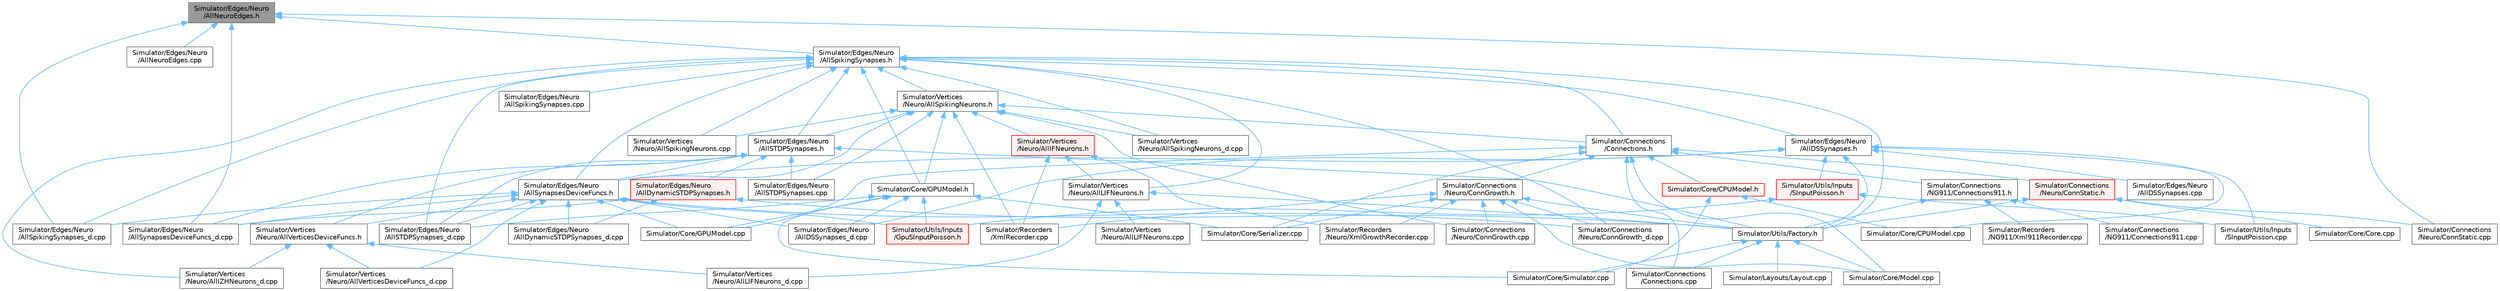 digraph "Simulator/Edges/Neuro/AllNeuroEdges.h"
{
 // LATEX_PDF_SIZE
  bgcolor="transparent";
  edge [fontname=Helvetica,fontsize=10,labelfontname=Helvetica,labelfontsize=10];
  node [fontname=Helvetica,fontsize=10,shape=box,height=0.2,width=0.4];
  Node1 [id="Node000001",label="Simulator/Edges/Neuro\l/AllNeuroEdges.h",height=0.2,width=0.4,color="gray40", fillcolor="grey60", style="filled", fontcolor="black",tooltip="A container of all edge data."];
  Node1 -> Node2 [id="edge1_Node000001_Node000002",dir="back",color="steelblue1",style="solid",tooltip=" "];
  Node2 [id="Node000002",label="Simulator/Connections\l/Neuro/ConnStatic.cpp",height=0.2,width=0.4,color="grey40", fillcolor="white", style="filled",URL="$_conn_static_8cpp.html",tooltip="The model of the small world network."];
  Node1 -> Node3 [id="edge2_Node000001_Node000003",dir="back",color="steelblue1",style="solid",tooltip=" "];
  Node3 [id="Node000003",label="Simulator/Edges/Neuro\l/AllNeuroEdges.cpp",height=0.2,width=0.4,color="grey40", fillcolor="white", style="filled",URL="$_all_neuro_edges_8cpp.html",tooltip=" "];
  Node1 -> Node4 [id="edge3_Node000001_Node000004",dir="back",color="steelblue1",style="solid",tooltip=" "];
  Node4 [id="Node000004",label="Simulator/Edges/Neuro\l/AllSpikingSynapses.h",height=0.2,width=0.4,color="grey40", fillcolor="white", style="filled",URL="$_all_spiking_synapses_8h.html",tooltip="A container of all spiking synapse data."];
  Node4 -> Node5 [id="edge4_Node000004_Node000005",dir="back",color="steelblue1",style="solid",tooltip=" "];
  Node5 [id="Node000005",label="Simulator/Connections\l/Connections.h",height=0.2,width=0.4,color="grey40", fillcolor="white", style="filled",URL="$_connections_8h.html",tooltip="The base class of all connections classes."];
  Node5 -> Node6 [id="edge5_Node000005_Node000006",dir="back",color="steelblue1",style="solid",tooltip=" "];
  Node6 [id="Node000006",label="Simulator/Connections\l/Connections.cpp",height=0.2,width=0.4,color="grey40", fillcolor="white", style="filled",URL="$_connections_8cpp.html",tooltip="Methods for creating and updating connections."];
  Node5 -> Node7 [id="edge6_Node000005_Node000007",dir="back",color="steelblue1",style="solid",tooltip=" "];
  Node7 [id="Node000007",label="Simulator/Connections\l/NG911/Connections911.h",height=0.2,width=0.4,color="grey40", fillcolor="white", style="filled",URL="$_connections911_8h.html",tooltip="The model of the static network."];
  Node7 -> Node8 [id="edge7_Node000007_Node000008",dir="back",color="steelblue1",style="solid",tooltip=" "];
  Node8 [id="Node000008",label="Simulator/Connections\l/NG911/Connections911.cpp",height=0.2,width=0.4,color="grey40", fillcolor="white", style="filled",URL="$_connections911_8cpp.html",tooltip="The model of the static network."];
  Node7 -> Node9 [id="edge8_Node000007_Node000009",dir="back",color="steelblue1",style="solid",tooltip=" "];
  Node9 [id="Node000009",label="Simulator/Recorders\l/NG911/Xml911Recorder.cpp",height=0.2,width=0.4,color="grey40", fillcolor="white", style="filled",URL="$_xml911_recorder_8cpp.html",tooltip="Header file for Xml911Recorder.h."];
  Node7 -> Node10 [id="edge9_Node000007_Node000010",dir="back",color="steelblue1",style="solid",tooltip=" "];
  Node10 [id="Node000010",label="Simulator/Utils/Factory.h",height=0.2,width=0.4,color="grey40", fillcolor="white", style="filled",URL="$_factory_8h.html",tooltip="A factory template for creating factory class for any subsystem that requires a factory to create a (..."];
  Node10 -> Node6 [id="edge10_Node000010_Node000006",dir="back",color="steelblue1",style="solid",tooltip=" "];
  Node10 -> Node11 [id="edge11_Node000010_Node000011",dir="back",color="steelblue1",style="solid",tooltip=" "];
  Node11 [id="Node000011",label="Simulator/Core/Model.cpp",height=0.2,width=0.4,color="grey40", fillcolor="white", style="filled",URL="$_model_8cpp.html",tooltip="Implementation of Model for the graph-based networks."];
  Node10 -> Node12 [id="edge12_Node000010_Node000012",dir="back",color="steelblue1",style="solid",tooltip=" "];
  Node12 [id="Node000012",label="Simulator/Core/Simulator.cpp",height=0.2,width=0.4,color="grey40", fillcolor="white", style="filled",URL="$_simulator_8cpp.html",tooltip="Platform independent base class for the Brain Grid simulator. Simulator is a singleton class (a class..."];
  Node10 -> Node13 [id="edge13_Node000010_Node000013",dir="back",color="steelblue1",style="solid",tooltip=" "];
  Node13 [id="Node000013",label="Simulator/Layouts/Layout.cpp",height=0.2,width=0.4,color="grey40", fillcolor="white", style="filled",URL="$_layout_8cpp.html",tooltip="The Layout class defines the layout of neurons in neural networks."];
  Node5 -> Node14 [id="edge14_Node000005_Node000014",dir="back",color="steelblue1",style="solid",tooltip=" "];
  Node14 [id="Node000014",label="Simulator/Connections\l/Neuro/ConnGrowth.h",height=0.2,width=0.4,color="grey40", fillcolor="white", style="filled",URL="$_conn_growth_8h.html",tooltip="The model of the activity-dependent neurite outgrowth."];
  Node14 -> Node15 [id="edge15_Node000014_Node000015",dir="back",color="steelblue1",style="solid",tooltip=" "];
  Node15 [id="Node000015",label="Simulator/Connections\l/Neuro/ConnGrowth.cpp",height=0.2,width=0.4,color="grey40", fillcolor="white", style="filled",URL="$_conn_growth_8cpp.html",tooltip="The model of the activity-dependent neurite outgrowth."];
  Node14 -> Node16 [id="edge16_Node000014_Node000016",dir="back",color="steelblue1",style="solid",tooltip=" "];
  Node16 [id="Node000016",label="Simulator/Connections\l/Neuro/ConnGrowth_d.cpp",height=0.2,width=0.4,color="grey40", fillcolor="white", style="filled",URL="$_conn_growth__d_8cpp.html",tooltip="Update the weights of the Synapses in the simulation."];
  Node14 -> Node11 [id="edge17_Node000014_Node000011",dir="back",color="steelblue1",style="solid",tooltip=" "];
  Node14 -> Node17 [id="edge18_Node000014_Node000017",dir="back",color="steelblue1",style="solid",tooltip=" "];
  Node17 [id="Node000017",label="Simulator/Core/Serializer.cpp",height=0.2,width=0.4,color="grey40", fillcolor="white", style="filled",URL="$_serializer_8cpp.html",tooltip="Handles implementation details of serialization and deserialization of synapses."];
  Node14 -> Node18 [id="edge19_Node000014_Node000018",dir="back",color="steelblue1",style="solid",tooltip=" "];
  Node18 [id="Node000018",label="Simulator/Recorders\l/Neuro/XmlGrowthRecorder.cpp",height=0.2,width=0.4,color="grey40", fillcolor="white", style="filled",URL="$_xml_growth_recorder_8cpp.html",tooltip="An implementation for recording spikes history in an XML file for growth simulations."];
  Node14 -> Node19 [id="edge20_Node000014_Node000019",dir="back",color="steelblue1",style="solid",tooltip=" "];
  Node19 [id="Node000019",label="Simulator/Recorders\l/XmlRecorder.cpp",height=0.2,width=0.4,color="grey40", fillcolor="white", style="filled",URL="$_xml_recorder_8cpp.html",tooltip="An implementation for recording spikes history on xml file."];
  Node14 -> Node10 [id="edge21_Node000014_Node000010",dir="back",color="steelblue1",style="solid",tooltip=" "];
  Node5 -> Node20 [id="edge22_Node000005_Node000020",dir="back",color="steelblue1",style="solid",tooltip=" "];
  Node20 [id="Node000020",label="Simulator/Connections\l/Neuro/ConnStatic.h",height=0.2,width=0.4,color="red", fillcolor="#FFF0F0", style="filled",URL="$_conn_static_8h.html",tooltip="The model of the small world network."];
  Node20 -> Node2 [id="edge23_Node000020_Node000002",dir="back",color="steelblue1",style="solid",tooltip=" "];
  Node20 -> Node21 [id="edge24_Node000020_Node000021",dir="back",color="steelblue1",style="solid",tooltip=" "];
  Node21 [id="Node000021",label="Simulator/Core/Core.cpp",height=0.2,width=0.4,color="grey40", fillcolor="white", style="filled",URL="$_core_8cpp.html",tooltip="Orchestrates most functionality in the simulation."];
  Node20 -> Node10 [id="edge25_Node000020_Node000010",dir="back",color="steelblue1",style="solid",tooltip=" "];
  Node5 -> Node23 [id="edge26_Node000005_Node000023",dir="back",color="steelblue1",style="solid",tooltip=" "];
  Node23 [id="Node000023",label="Simulator/Core/CPUModel.h",height=0.2,width=0.4,color="red", fillcolor="#FFF0F0", style="filled",URL="$_c_p_u_model_8h.html",tooltip="Implementation of Model for execution on CPU (single core)."];
  Node23 -> Node24 [id="edge27_Node000023_Node000024",dir="back",color="steelblue1",style="solid",tooltip=" "];
  Node24 [id="Node000024",label="Simulator/Core/CPUModel.cpp",height=0.2,width=0.4,color="grey40", fillcolor="white", style="filled",URL="$_c_p_u_model_8cpp.html",tooltip="Implementation of Model for graph-based networks."];
  Node23 -> Node12 [id="edge28_Node000023_Node000012",dir="back",color="steelblue1",style="solid",tooltip=" "];
  Node5 -> Node26 [id="edge29_Node000005_Node000026",dir="back",color="steelblue1",style="solid",tooltip=" "];
  Node26 [id="Node000026",label="Simulator/Core/GPUModel.cpp",height=0.2,width=0.4,color="grey40", fillcolor="white", style="filled",URL="$_g_p_u_model_8cpp.html",tooltip="Implementation of Model for the spiking neural networks."];
  Node5 -> Node11 [id="edge30_Node000005_Node000011",dir="back",color="steelblue1",style="solid",tooltip=" "];
  Node5 -> Node17 [id="edge31_Node000005_Node000017",dir="back",color="steelblue1",style="solid",tooltip=" "];
  Node4 -> Node16 [id="edge32_Node000004_Node000016",dir="back",color="steelblue1",style="solid",tooltip=" "];
  Node4 -> Node27 [id="edge33_Node000004_Node000027",dir="back",color="steelblue1",style="solid",tooltip=" "];
  Node27 [id="Node000027",label="Simulator/Core/GPUModel.h",height=0.2,width=0.4,color="grey40", fillcolor="white", style="filled",URL="$_g_p_u_model_8h.html",tooltip="Implementation of Model for the graph-based networks."];
  Node27 -> Node26 [id="edge34_Node000027_Node000026",dir="back",color="steelblue1",style="solid",tooltip=" "];
  Node27 -> Node17 [id="edge35_Node000027_Node000017",dir="back",color="steelblue1",style="solid",tooltip=" "];
  Node27 -> Node12 [id="edge36_Node000027_Node000012",dir="back",color="steelblue1",style="solid",tooltip=" "];
  Node27 -> Node28 [id="edge37_Node000027_Node000028",dir="back",color="steelblue1",style="solid",tooltip=" "];
  Node28 [id="Node000028",label="Simulator/Edges/Neuro\l/AllDSSynapses_d.cpp",height=0.2,width=0.4,color="grey40", fillcolor="white", style="filled",URL="$_all_d_s_synapses__d_8cpp.html",tooltip="A container of all DS synapse data."];
  Node27 -> Node29 [id="edge38_Node000027_Node000029",dir="back",color="steelblue1",style="solid",tooltip=" "];
  Node29 [id="Node000029",label="Simulator/Edges/Neuro\l/AllSTDPSynapses_d.cpp",height=0.2,width=0.4,color="grey40", fillcolor="white", style="filled",URL="$_all_s_t_d_p_synapses__d_8cpp.html",tooltip="A container of all STDP synapse data."];
  Node27 -> Node30 [id="edge39_Node000027_Node000030",dir="back",color="steelblue1",style="solid",tooltip=" "];
  Node30 [id="Node000030",label="Simulator/Utils/Inputs\l/GpuSInputPoisson.h",height=0.2,width=0.4,color="red", fillcolor="#FFF0F0", style="filled",URL="$_gpu_s_input_poisson_8h.html",tooltip="A class that performs stimulus input (implementation Poisson on GPU)."];
  Node4 -> Node32 [id="edge40_Node000004_Node000032",dir="back",color="steelblue1",style="solid",tooltip=" "];
  Node32 [id="Node000032",label="Simulator/Edges/Neuro\l/AllDSSynapses.h",height=0.2,width=0.4,color="grey40", fillcolor="white", style="filled",URL="$_all_d_s_synapses_8h.html",tooltip="A container of all DS synapse data."];
  Node32 -> Node24 [id="edge41_Node000032_Node000024",dir="back",color="steelblue1",style="solid",tooltip=" "];
  Node32 -> Node33 [id="edge42_Node000032_Node000033",dir="back",color="steelblue1",style="solid",tooltip=" "];
  Node33 [id="Node000033",label="Simulator/Edges/Neuro\l/AllDSSynapses.cpp",height=0.2,width=0.4,color="grey40", fillcolor="white", style="filled",URL="$_all_d_s_synapses_8cpp.html",tooltip="A container of all DS synapse data."];
  Node32 -> Node28 [id="edge43_Node000032_Node000028",dir="back",color="steelblue1",style="solid",tooltip=" "];
  Node32 -> Node34 [id="edge44_Node000032_Node000034",dir="back",color="steelblue1",style="solid",tooltip=" "];
  Node34 [id="Node000034",label="Simulator/Edges/Neuro\l/AllSynapsesDeviceFuncs.h",height=0.2,width=0.4,color="grey40", fillcolor="white", style="filled",URL="$_all_synapses_device_funcs_8h.html",tooltip="Device functions for synapse data."];
  Node34 -> Node16 [id="edge45_Node000034_Node000016",dir="back",color="steelblue1",style="solid",tooltip=" "];
  Node34 -> Node26 [id="edge46_Node000034_Node000026",dir="back",color="steelblue1",style="solid",tooltip=" "];
  Node34 -> Node28 [id="edge47_Node000034_Node000028",dir="back",color="steelblue1",style="solid",tooltip=" "];
  Node34 -> Node35 [id="edge48_Node000034_Node000035",dir="back",color="steelblue1",style="solid",tooltip=" "];
  Node35 [id="Node000035",label="Simulator/Edges/Neuro\l/AllDynamicSTDPSynapses_d.cpp",height=0.2,width=0.4,color="grey40", fillcolor="white", style="filled",URL="$_all_dynamic_s_t_d_p_synapses__d_8cpp.html",tooltip="A container of all dynamic STDP synapse data."];
  Node34 -> Node29 [id="edge49_Node000034_Node000029",dir="back",color="steelblue1",style="solid",tooltip=" "];
  Node34 -> Node36 [id="edge50_Node000034_Node000036",dir="back",color="steelblue1",style="solid",tooltip=" "];
  Node36 [id="Node000036",label="Simulator/Edges/Neuro\l/AllSpikingSynapses_d.cpp",height=0.2,width=0.4,color="grey40", fillcolor="white", style="filled",URL="$_all_spiking_synapses__d_8cpp_source.html",tooltip=" "];
  Node34 -> Node37 [id="edge51_Node000034_Node000037",dir="back",color="steelblue1",style="solid",tooltip=" "];
  Node37 [id="Node000037",label="Simulator/Edges/Neuro\l/AllSynapsesDeviceFuncs_d.cpp",height=0.2,width=0.4,color="grey40", fillcolor="white", style="filled",URL="$_all_synapses_device_funcs__d_8cpp.html",tooltip="Device functions for synapse data."];
  Node34 -> Node30 [id="edge52_Node000034_Node000030",dir="back",color="steelblue1",style="solid",tooltip=" "];
  Node34 -> Node38 [id="edge53_Node000034_Node000038",dir="back",color="steelblue1",style="solid",tooltip=" "];
  Node38 [id="Node000038",label="Simulator/Vertices\l/Neuro/AllVerticesDeviceFuncs.h",height=0.2,width=0.4,color="grey40", fillcolor="white", style="filled",URL="$_all_vertices_device_funcs_8h.html",tooltip="Device functions for vertices."];
  Node38 -> Node39 [id="edge54_Node000038_Node000039",dir="back",color="steelblue1",style="solid",tooltip=" "];
  Node39 [id="Node000039",label="Simulator/Vertices\l/Neuro/AllIZHNeurons_d.cpp",height=0.2,width=0.4,color="grey40", fillcolor="white", style="filled",URL="$_all_i_z_h_neurons__d_8cpp.html",tooltip="A container of all Izhikevich neuron data."];
  Node38 -> Node40 [id="edge55_Node000038_Node000040",dir="back",color="steelblue1",style="solid",tooltip=" "];
  Node40 [id="Node000040",label="Simulator/Vertices\l/Neuro/AllLIFNeurons_d.cpp",height=0.2,width=0.4,color="grey40", fillcolor="white", style="filled",URL="$_all_l_i_f_neurons__d_8cpp.html",tooltip="A container of all LIF neuron data."];
  Node38 -> Node41 [id="edge56_Node000038_Node000041",dir="back",color="steelblue1",style="solid",tooltip=" "];
  Node41 [id="Node000041",label="Simulator/Vertices\l/Neuro/AllVerticesDeviceFuncs_d.cpp",height=0.2,width=0.4,color="grey40", fillcolor="white", style="filled",URL="$_all_vertices_device_funcs__d_8cpp.html",tooltip="Device functions for vertices."];
  Node34 -> Node41 [id="edge57_Node000034_Node000041",dir="back",color="steelblue1",style="solid",tooltip=" "];
  Node32 -> Node10 [id="edge58_Node000032_Node000010",dir="back",color="steelblue1",style="solid",tooltip=" "];
  Node32 -> Node42 [id="edge59_Node000032_Node000042",dir="back",color="steelblue1",style="solid",tooltip=" "];
  Node42 [id="Node000042",label="Simulator/Utils/Inputs\l/SInputPoisson.cpp",height=0.2,width=0.4,color="grey40", fillcolor="white", style="filled",URL="$_s_input_poisson_8cpp.html",tooltip="A class that performs stimulus input (implementation Poisson)."];
  Node32 -> Node43 [id="edge60_Node000032_Node000043",dir="back",color="steelblue1",style="solid",tooltip=" "];
  Node43 [id="Node000043",label="Simulator/Utils/Inputs\l/SInputPoisson.h",height=0.2,width=0.4,color="red", fillcolor="#FFF0F0", style="filled",URL="$_s_input_poisson_8h.html",tooltip="A class that performs stimulus input (implementation Poisson)."];
  Node43 -> Node30 [id="edge61_Node000043_Node000030",dir="back",color="steelblue1",style="solid",tooltip=" "];
  Node43 -> Node42 [id="edge62_Node000043_Node000042",dir="back",color="steelblue1",style="solid",tooltip=" "];
  Node4 -> Node46 [id="edge63_Node000004_Node000046",dir="back",color="steelblue1",style="solid",tooltip=" "];
  Node46 [id="Node000046",label="Simulator/Edges/Neuro\l/AllSTDPSynapses.h",height=0.2,width=0.4,color="grey40", fillcolor="white", style="filled",URL="$_all_s_t_d_p_synapses_8h.html",tooltip="A container of all STDP synapse data."];
  Node46 -> Node47 [id="edge64_Node000046_Node000047",dir="back",color="steelblue1",style="solid",tooltip=" "];
  Node47 [id="Node000047",label="Simulator/Edges/Neuro\l/AllDynamicSTDPSynapses.h",height=0.2,width=0.4,color="red", fillcolor="#FFF0F0", style="filled",URL="$_all_dynamic_s_t_d_p_synapses_8h.html",tooltip="A container of all dynamic STDP synapse data."];
  Node47 -> Node35 [id="edge65_Node000047_Node000035",dir="back",color="steelblue1",style="solid",tooltip=" "];
  Node47 -> Node37 [id="edge66_Node000047_Node000037",dir="back",color="steelblue1",style="solid",tooltip=" "];
  Node47 -> Node10 [id="edge67_Node000047_Node000010",dir="back",color="steelblue1",style="solid",tooltip=" "];
  Node46 -> Node49 [id="edge68_Node000046_Node000049",dir="back",color="steelblue1",style="solid",tooltip=" "];
  Node49 [id="Node000049",label="Simulator/Edges/Neuro\l/AllSTDPSynapses.cpp",height=0.2,width=0.4,color="grey40", fillcolor="white", style="filled",URL="$_all_s_t_d_p_synapses_8cpp.html",tooltip="A container of all STDP synapse data."];
  Node46 -> Node29 [id="edge69_Node000046_Node000029",dir="back",color="steelblue1",style="solid",tooltip=" "];
  Node46 -> Node34 [id="edge70_Node000046_Node000034",dir="back",color="steelblue1",style="solid",tooltip=" "];
  Node46 -> Node37 [id="edge71_Node000046_Node000037",dir="back",color="steelblue1",style="solid",tooltip=" "];
  Node46 -> Node10 [id="edge72_Node000046_Node000010",dir="back",color="steelblue1",style="solid",tooltip=" "];
  Node46 -> Node38 [id="edge73_Node000046_Node000038",dir="back",color="steelblue1",style="solid",tooltip=" "];
  Node4 -> Node29 [id="edge74_Node000004_Node000029",dir="back",color="steelblue1",style="solid",tooltip=" "];
  Node4 -> Node50 [id="edge75_Node000004_Node000050",dir="back",color="steelblue1",style="solid",tooltip=" "];
  Node50 [id="Node000050",label="Simulator/Edges/Neuro\l/AllSpikingSynapses.cpp",height=0.2,width=0.4,color="grey40", fillcolor="white", style="filled",URL="$_all_spiking_synapses_8cpp.html",tooltip="A container of all dynamic STDP synapse data."];
  Node4 -> Node36 [id="edge76_Node000004_Node000036",dir="back",color="steelblue1",style="solid",tooltip=" "];
  Node4 -> Node34 [id="edge77_Node000004_Node000034",dir="back",color="steelblue1",style="solid",tooltip=" "];
  Node4 -> Node10 [id="edge78_Node000004_Node000010",dir="back",color="steelblue1",style="solid",tooltip=" "];
  Node4 -> Node39 [id="edge79_Node000004_Node000039",dir="back",color="steelblue1",style="solid",tooltip=" "];
  Node4 -> Node51 [id="edge80_Node000004_Node000051",dir="back",color="steelblue1",style="solid",tooltip=" "];
  Node51 [id="Node000051",label="Simulator/Vertices\l/Neuro/AllLIFNeurons.h",height=0.2,width=0.4,color="grey40", fillcolor="white", style="filled",URL="$_all_l_i_f_neurons_8h.html",tooltip="A container of all LIF neuron data."];
  Node51 -> Node10 [id="edge81_Node000051_Node000010",dir="back",color="steelblue1",style="solid",tooltip=" "];
  Node51 -> Node52 [id="edge82_Node000051_Node000052",dir="back",color="steelblue1",style="solid",tooltip=" "];
  Node52 [id="Node000052",label="Simulator/Vertices\l/Neuro/AllLIFNeurons.cpp",height=0.2,width=0.4,color="grey40", fillcolor="white", style="filled",URL="$_all_l_i_f_neurons_8cpp_source.html",tooltip=" "];
  Node51 -> Node40 [id="edge83_Node000051_Node000040",dir="back",color="steelblue1",style="solid",tooltip=" "];
  Node4 -> Node53 [id="edge84_Node000004_Node000053",dir="back",color="steelblue1",style="solid",tooltip=" "];
  Node53 [id="Node000053",label="Simulator/Vertices\l/Neuro/AllSpikingNeurons.cpp",height=0.2,width=0.4,color="grey40", fillcolor="white", style="filled",URL="$_all_spiking_neurons_8cpp.html",tooltip="A container of all spiking neuron data."];
  Node4 -> Node54 [id="edge85_Node000004_Node000054",dir="back",color="steelblue1",style="solid",tooltip=" "];
  Node54 [id="Node000054",label="Simulator/Vertices\l/Neuro/AllSpikingNeurons.h",height=0.2,width=0.4,color="grey40", fillcolor="white", style="filled",URL="$_all_spiking_neurons_8h.html",tooltip="A container of all spiking neuron data."];
  Node54 -> Node5 [id="edge86_Node000054_Node000005",dir="back",color="steelblue1",style="solid",tooltip=" "];
  Node54 -> Node15 [id="edge87_Node000054_Node000015",dir="back",color="steelblue1",style="solid",tooltip=" "];
  Node54 -> Node27 [id="edge88_Node000054_Node000027",dir="back",color="steelblue1",style="solid",tooltip=" "];
  Node54 -> Node49 [id="edge89_Node000054_Node000049",dir="back",color="steelblue1",style="solid",tooltip=" "];
  Node54 -> Node46 [id="edge90_Node000054_Node000046",dir="back",color="steelblue1",style="solid",tooltip=" "];
  Node54 -> Node34 [id="edge91_Node000054_Node000034",dir="back",color="steelblue1",style="solid",tooltip=" "];
  Node54 -> Node19 [id="edge92_Node000054_Node000019",dir="back",color="steelblue1",style="solid",tooltip=" "];
  Node54 -> Node55 [id="edge93_Node000054_Node000055",dir="back",color="steelblue1",style="solid",tooltip=" "];
  Node55 [id="Node000055",label="Simulator/Vertices\l/Neuro/AllIFNeurons.h",height=0.2,width=0.4,color="red", fillcolor="#FFF0F0", style="filled",URL="$_all_i_f_neurons_8h.html",tooltip="A container of all Integate and Fire (IF) neuron data."];
  Node55 -> Node18 [id="edge94_Node000055_Node000018",dir="back",color="steelblue1",style="solid",tooltip=" "];
  Node55 -> Node19 [id="edge95_Node000055_Node000019",dir="back",color="steelblue1",style="solid",tooltip=" "];
  Node55 -> Node51 [id="edge96_Node000055_Node000051",dir="back",color="steelblue1",style="solid",tooltip=" "];
  Node54 -> Node53 [id="edge97_Node000054_Node000053",dir="back",color="steelblue1",style="solid",tooltip=" "];
  Node54 -> Node61 [id="edge98_Node000054_Node000061",dir="back",color="steelblue1",style="solid",tooltip=" "];
  Node61 [id="Node000061",label="Simulator/Vertices\l/Neuro/AllSpikingNeurons_d.cpp",height=0.2,width=0.4,color="grey40", fillcolor="white", style="filled",URL="$_all_spiking_neurons__d_8cpp_source.html",tooltip=" "];
  Node4 -> Node61 [id="edge99_Node000004_Node000061",dir="back",color="steelblue1",style="solid",tooltip=" "];
  Node1 -> Node36 [id="edge100_Node000001_Node000036",dir="back",color="steelblue1",style="solid",tooltip=" "];
  Node1 -> Node37 [id="edge101_Node000001_Node000037",dir="back",color="steelblue1",style="solid",tooltip=" "];
}
